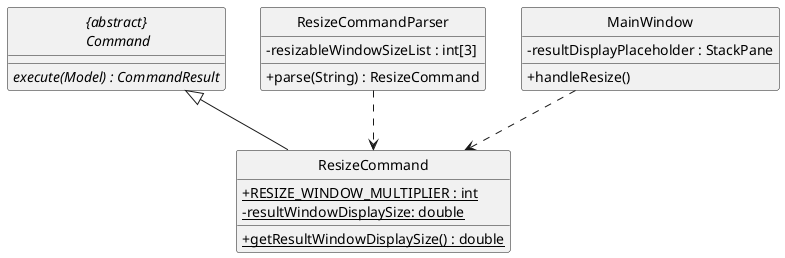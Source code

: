 @startuml

skinparam classAttributeIconSize 0
hide circle

abstract class "{abstract}\n Command" as Command {
    {abstract} execute(Model) : CommandResult
}

class ResizeCommandParser {
    /' Fields '/
    -resizableWindowSizeList : int[3]

    /' Methods '/
    +parse(String) : ResizeCommand
}

class ResizeCommand {
    /' Fields '/
    {static} +RESIZE_WINDOW_MULTIPLIER : int
    {static} -resultWindowDisplaySize: double

    /' Methods '/
    {static} +getResultWindowDisplaySize() : double
}

class MainWindow {
    /' Fields '/
    -resultDisplayPlaceholder : StackPane

    /' Methods '/
    +handleResize()
}

Command <|-- ResizeCommand
MainWindow ..> ResizeCommand
ResizeCommandParser ..> ResizeCommand

@enduml